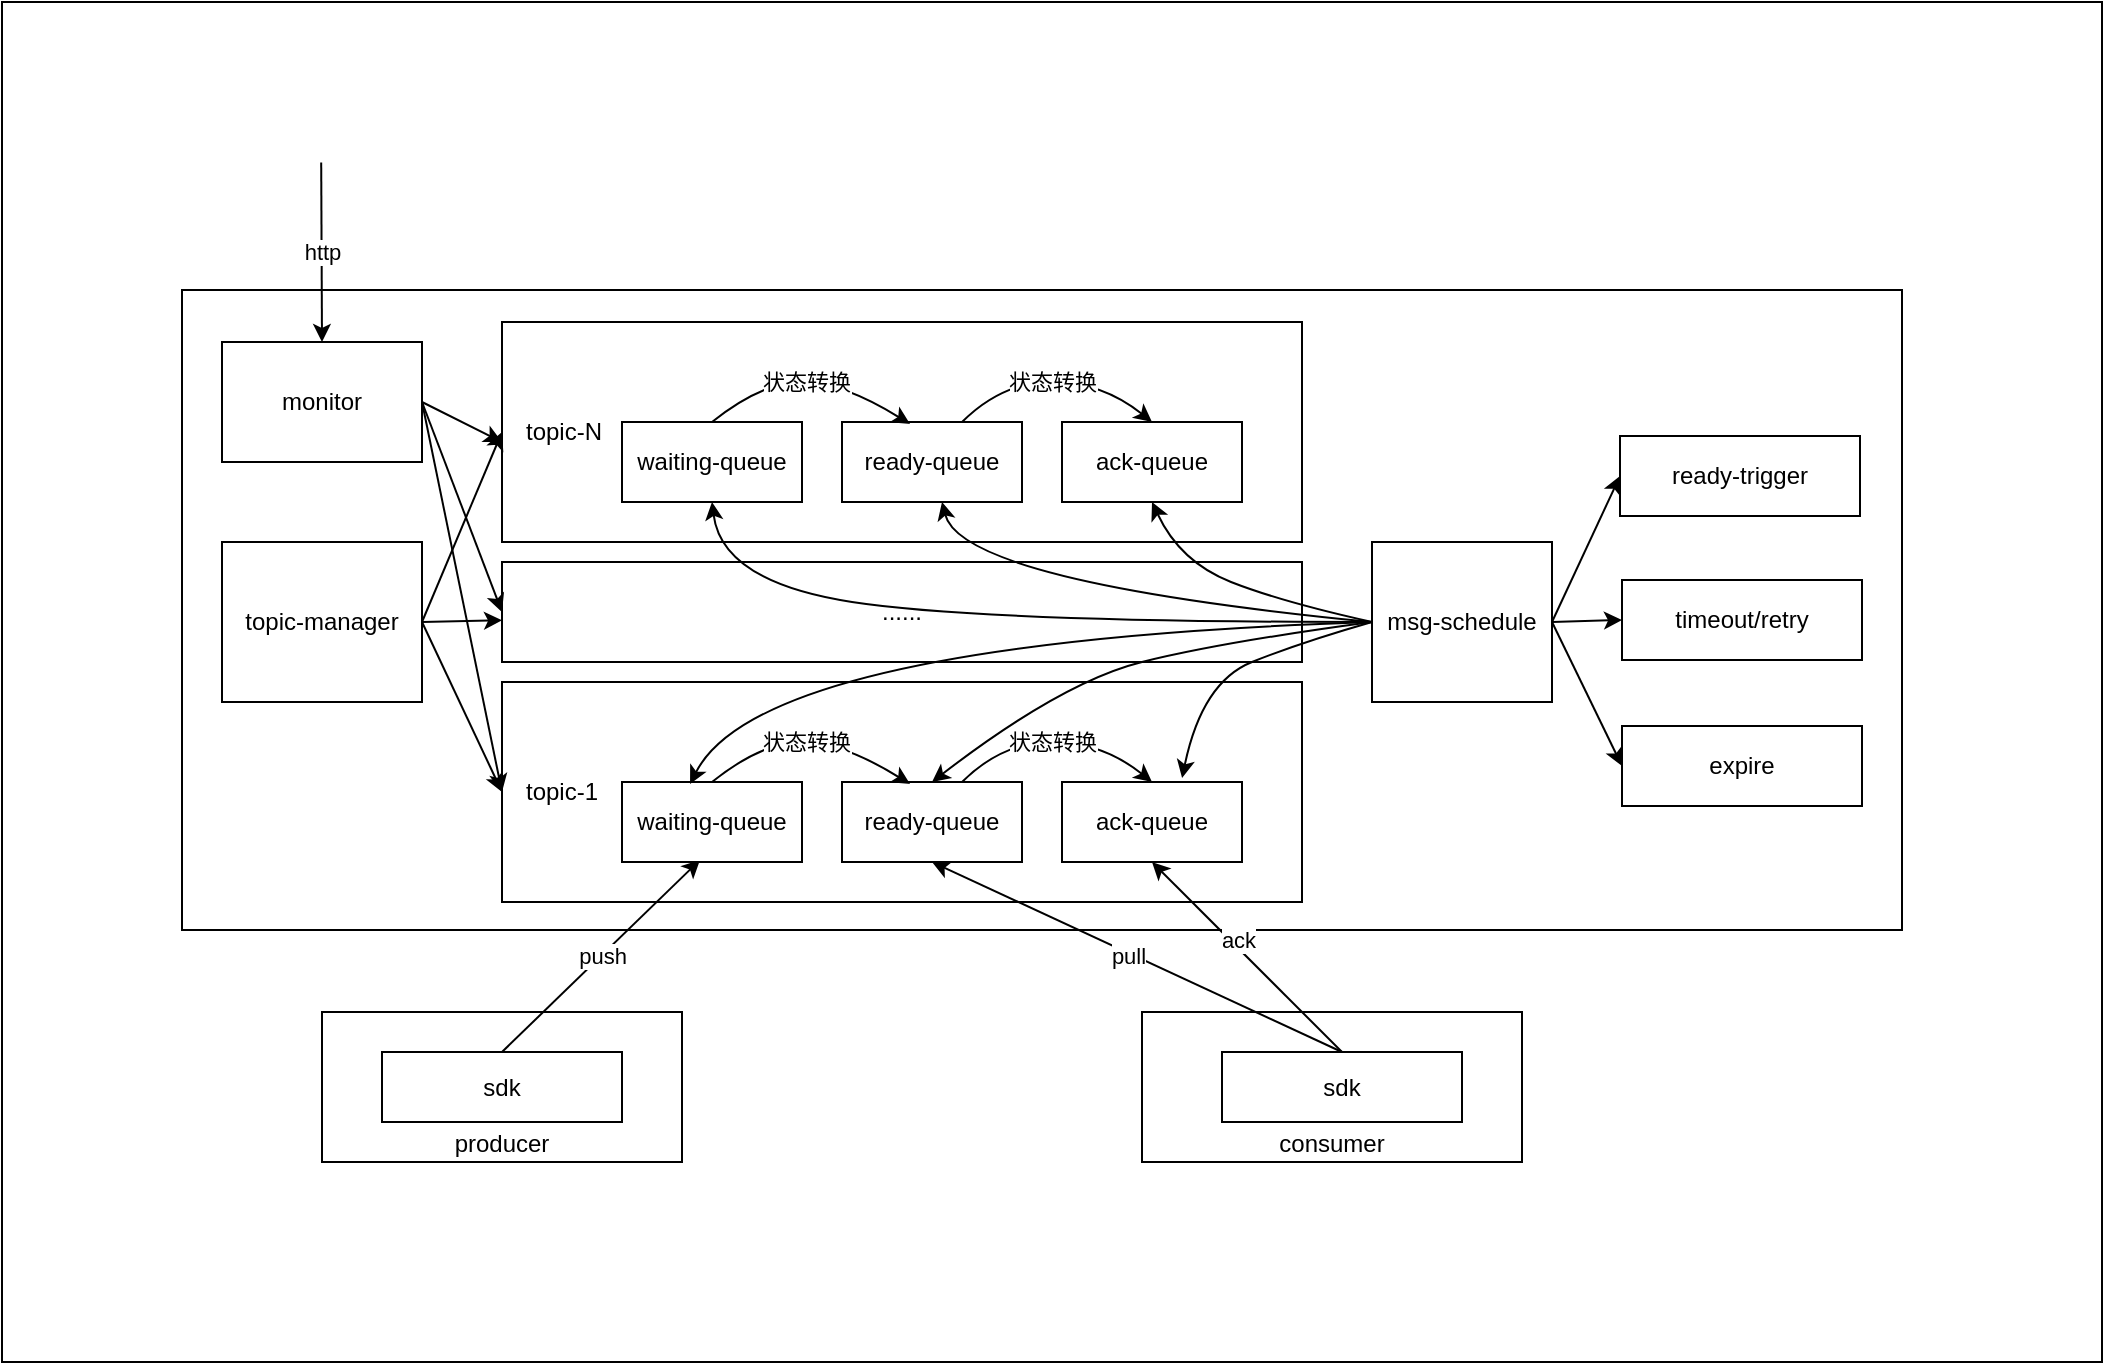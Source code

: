 <mxfile version="15.7.3" type="device"><diagram id="GZZ2QwEifg_WTpC-usyS" name="第 1 页"><mxGraphModel dx="1933" dy="2002" grid="1" gridSize="10" guides="1" tooltips="1" connect="1" arrows="1" fold="1" page="1" pageScale="1" pageWidth="827" pageHeight="1169" math="0" shadow="0"><root><mxCell id="0"/><mxCell id="1" parent="0"/><mxCell id="r0cszrFmUMPLY5wl9vLI-64" value="" style="rounded=0;whiteSpace=wrap;html=1;align=center;verticalAlign=middle;" vertex="1" parent="1"><mxGeometry x="-50" y="-220" width="1050" height="680" as="geometry"/></mxCell><mxCell id="r0cszrFmUMPLY5wl9vLI-2" value="" style="rounded=0;whiteSpace=wrap;html=1;" vertex="1" parent="1"><mxGeometry x="40" y="-76" width="860" height="320" as="geometry"/></mxCell><mxCell id="r0cszrFmUMPLY5wl9vLI-22" value="&amp;nbsp; &amp;nbsp;topic-1" style="rounded=0;whiteSpace=wrap;html=1;verticalAlign=middle;align=left;" vertex="1" parent="1"><mxGeometry x="200" y="120" width="400" height="110" as="geometry"/></mxCell><mxCell id="r0cszrFmUMPLY5wl9vLI-1" value="producer" style="rounded=0;whiteSpace=wrap;html=1;verticalAlign=bottom;" vertex="1" parent="1"><mxGeometry x="110" y="285" width="180" height="75" as="geometry"/></mxCell><mxCell id="r0cszrFmUMPLY5wl9vLI-4" value="sdk" style="rounded=0;whiteSpace=wrap;html=1;" vertex="1" parent="1"><mxGeometry x="140" y="305" width="120" height="35" as="geometry"/></mxCell><mxCell id="r0cszrFmUMPLY5wl9vLI-5" value="consumer" style="rounded=0;whiteSpace=wrap;html=1;verticalAlign=bottom;" vertex="1" parent="1"><mxGeometry x="520" y="285" width="190" height="75" as="geometry"/></mxCell><mxCell id="r0cszrFmUMPLY5wl9vLI-6" value="sdk" style="rounded=0;whiteSpace=wrap;html=1;" vertex="1" parent="1"><mxGeometry x="560" y="305" width="120" height="35" as="geometry"/></mxCell><mxCell id="r0cszrFmUMPLY5wl9vLI-7" value="push" style="endArrow=classic;html=1;rounded=0;entryX=0.433;entryY=0.975;entryDx=0;entryDy=0;entryPerimeter=0;exitX=0.5;exitY=0;exitDx=0;exitDy=0;" edge="1" parent="1" source="r0cszrFmUMPLY5wl9vLI-4" target="r0cszrFmUMPLY5wl9vLI-10"><mxGeometry width="50" height="50" relative="1" as="geometry"><mxPoint x="390" y="440" as="sourcePoint"/><mxPoint x="440" y="390" as="targetPoint"/></mxGeometry></mxCell><mxCell id="r0cszrFmUMPLY5wl9vLI-8" value="" style="endArrow=classic;html=1;rounded=0;entryX=0.5;entryY=1;entryDx=0;entryDy=0;exitX=0.5;exitY=0;exitDx=0;exitDy=0;" edge="1" parent="1" source="r0cszrFmUMPLY5wl9vLI-6" target="r0cszrFmUMPLY5wl9vLI-11"><mxGeometry width="50" height="50" relative="1" as="geometry"><mxPoint x="620" y="300" as="sourcePoint"/><mxPoint x="440" y="390" as="targetPoint"/></mxGeometry></mxCell><mxCell id="r0cszrFmUMPLY5wl9vLI-18" value="pull" style="edgeLabel;html=1;align=center;verticalAlign=middle;resizable=0;points=[];" vertex="1" connectable="0" parent="r0cszrFmUMPLY5wl9vLI-8"><mxGeometry x="0.045" y="1" relative="1" as="geometry"><mxPoint as="offset"/></mxGeometry></mxCell><mxCell id="r0cszrFmUMPLY5wl9vLI-10" value="waiting-queue" style="rounded=0;whiteSpace=wrap;html=1;verticalAlign=middle;" vertex="1" parent="1"><mxGeometry x="260" y="170" width="90" height="40" as="geometry"/></mxCell><mxCell id="r0cszrFmUMPLY5wl9vLI-11" value="ready-queue" style="rounded=0;whiteSpace=wrap;html=1;verticalAlign=middle;" vertex="1" parent="1"><mxGeometry x="370" y="170" width="90" height="40" as="geometry"/></mxCell><mxCell id="r0cszrFmUMPLY5wl9vLI-12" value="ack-queue" style="rounded=0;whiteSpace=wrap;html=1;verticalAlign=middle;" vertex="1" parent="1"><mxGeometry x="480" y="170" width="90" height="40" as="geometry"/></mxCell><mxCell id="r0cszrFmUMPLY5wl9vLI-13" value="" style="curved=1;endArrow=classic;html=1;rounded=0;exitX=0.5;exitY=0;exitDx=0;exitDy=0;entryX=0.378;entryY=0.025;entryDx=0;entryDy=0;entryPerimeter=0;" edge="1" parent="1" source="r0cszrFmUMPLY5wl9vLI-10" target="r0cszrFmUMPLY5wl9vLI-11"><mxGeometry width="50" height="50" relative="1" as="geometry"><mxPoint x="290" y="150" as="sourcePoint"/><mxPoint x="340" y="100" as="targetPoint"/><Array as="points"><mxPoint x="330" y="150"/><mxPoint x="370" y="150"/></Array></mxGeometry></mxCell><mxCell id="r0cszrFmUMPLY5wl9vLI-17" value="状态转换" style="edgeLabel;html=1;align=center;verticalAlign=middle;resizable=0;points=[];" vertex="1" connectable="0" parent="r0cszrFmUMPLY5wl9vLI-13"><mxGeometry x="-0.035" relative="1" as="geometry"><mxPoint as="offset"/></mxGeometry></mxCell><mxCell id="r0cszrFmUMPLY5wl9vLI-16" value="" style="curved=1;endArrow=classic;html=1;rounded=0;entryX=0.5;entryY=0;entryDx=0;entryDy=0;exitX=0.667;exitY=0;exitDx=0;exitDy=0;exitPerimeter=0;" edge="1" parent="1" source="r0cszrFmUMPLY5wl9vLI-11" target="r0cszrFmUMPLY5wl9vLI-12"><mxGeometry width="50" height="50" relative="1" as="geometry"><mxPoint x="390" y="440" as="sourcePoint"/><mxPoint x="440" y="390" as="targetPoint"/><Array as="points"><mxPoint x="450" y="150"/><mxPoint x="500" y="150"/></Array></mxGeometry></mxCell><mxCell id="r0cszrFmUMPLY5wl9vLI-21" value="状态转换" style="edgeLabel;html=1;align=center;verticalAlign=middle;resizable=0;points=[];" vertex="1" connectable="0" parent="r0cszrFmUMPLY5wl9vLI-16"><mxGeometry x="-0.034" relative="1" as="geometry"><mxPoint as="offset"/></mxGeometry></mxCell><mxCell id="r0cszrFmUMPLY5wl9vLI-19" value="" style="endArrow=classic;html=1;rounded=0;entryX=0.5;entryY=1;entryDx=0;entryDy=0;exitX=0.5;exitY=0;exitDx=0;exitDy=0;" edge="1" parent="1" source="r0cszrFmUMPLY5wl9vLI-6" target="r0cszrFmUMPLY5wl9vLI-12"><mxGeometry width="50" height="50" relative="1" as="geometry"><mxPoint x="390" y="440" as="sourcePoint"/><mxPoint x="440" y="390" as="targetPoint"/></mxGeometry></mxCell><mxCell id="r0cszrFmUMPLY5wl9vLI-20" value="ack" style="edgeLabel;html=1;align=center;verticalAlign=middle;resizable=0;points=[];" vertex="1" connectable="0" parent="r0cszrFmUMPLY5wl9vLI-19"><mxGeometry x="0.145" y="-3" relative="1" as="geometry"><mxPoint as="offset"/></mxGeometry></mxCell><mxCell id="r0cszrFmUMPLY5wl9vLI-23" value="......" style="rounded=0;whiteSpace=wrap;html=1;verticalAlign=middle;align=center;" vertex="1" parent="1"><mxGeometry x="200" y="60" width="400" height="50" as="geometry"/></mxCell><mxCell id="r0cszrFmUMPLY5wl9vLI-31" value="&amp;nbsp; &amp;nbsp;topic-N" style="rounded=0;whiteSpace=wrap;html=1;verticalAlign=middle;align=left;" vertex="1" parent="1"><mxGeometry x="200" y="-60" width="400" height="110" as="geometry"/></mxCell><mxCell id="r0cszrFmUMPLY5wl9vLI-32" value="waiting-queue" style="rounded=0;whiteSpace=wrap;html=1;verticalAlign=middle;" vertex="1" parent="1"><mxGeometry x="260" y="-10" width="90" height="40" as="geometry"/></mxCell><mxCell id="r0cszrFmUMPLY5wl9vLI-33" value="ready-queue" style="rounded=0;whiteSpace=wrap;html=1;verticalAlign=middle;" vertex="1" parent="1"><mxGeometry x="370" y="-10" width="90" height="40" as="geometry"/></mxCell><mxCell id="r0cszrFmUMPLY5wl9vLI-34" value="ack-queue" style="rounded=0;whiteSpace=wrap;html=1;verticalAlign=middle;" vertex="1" parent="1"><mxGeometry x="480" y="-10" width="90" height="40" as="geometry"/></mxCell><mxCell id="r0cszrFmUMPLY5wl9vLI-35" value="" style="curved=1;endArrow=classic;html=1;rounded=0;exitX=0.5;exitY=0;exitDx=0;exitDy=0;entryX=0.378;entryY=0.025;entryDx=0;entryDy=0;entryPerimeter=0;" edge="1" parent="1" source="r0cszrFmUMPLY5wl9vLI-32" target="r0cszrFmUMPLY5wl9vLI-33"><mxGeometry width="50" height="50" relative="1" as="geometry"><mxPoint x="290" y="-30" as="sourcePoint"/><mxPoint x="340" y="-80" as="targetPoint"/><Array as="points"><mxPoint x="330" y="-30"/><mxPoint x="370" y="-30"/></Array></mxGeometry></mxCell><mxCell id="r0cszrFmUMPLY5wl9vLI-36" value="状态转换" style="edgeLabel;html=1;align=center;verticalAlign=middle;resizable=0;points=[];" vertex="1" connectable="0" parent="r0cszrFmUMPLY5wl9vLI-35"><mxGeometry x="-0.035" relative="1" as="geometry"><mxPoint as="offset"/></mxGeometry></mxCell><mxCell id="r0cszrFmUMPLY5wl9vLI-37" value="" style="curved=1;endArrow=classic;html=1;rounded=0;entryX=0.5;entryY=0;entryDx=0;entryDy=0;exitX=0.667;exitY=0;exitDx=0;exitDy=0;exitPerimeter=0;" edge="1" parent="1" source="r0cszrFmUMPLY5wl9vLI-33" target="r0cszrFmUMPLY5wl9vLI-34"><mxGeometry width="50" height="50" relative="1" as="geometry"><mxPoint x="390" y="260" as="sourcePoint"/><mxPoint x="440" y="210" as="targetPoint"/><Array as="points"><mxPoint x="450" y="-30"/><mxPoint x="500" y="-30"/></Array></mxGeometry></mxCell><mxCell id="r0cszrFmUMPLY5wl9vLI-38" value="状态转换" style="edgeLabel;html=1;align=center;verticalAlign=middle;resizable=0;points=[];" vertex="1" connectable="0" parent="r0cszrFmUMPLY5wl9vLI-37"><mxGeometry x="-0.034" relative="1" as="geometry"><mxPoint as="offset"/></mxGeometry></mxCell><mxCell id="r0cszrFmUMPLY5wl9vLI-42" value="topic-manager" style="rounded=0;whiteSpace=wrap;html=1;align=center;verticalAlign=middle;" vertex="1" parent="1"><mxGeometry x="60" y="50" width="100" height="80" as="geometry"/></mxCell><mxCell id="r0cszrFmUMPLY5wl9vLI-43" value="msg-schedule" style="rounded=0;whiteSpace=wrap;html=1;align=center;verticalAlign=middle;" vertex="1" parent="1"><mxGeometry x="635" y="50" width="90" height="80" as="geometry"/></mxCell><mxCell id="r0cszrFmUMPLY5wl9vLI-44" value="" style="endArrow=classic;html=1;rounded=0;exitX=1;exitY=0.5;exitDx=0;exitDy=0;" edge="1" parent="1" source="r0cszrFmUMPLY5wl9vLI-42"><mxGeometry width="50" height="50" relative="1" as="geometry"><mxPoint x="390" y="260" as="sourcePoint"/><mxPoint x="200" y="175" as="targetPoint"/></mxGeometry></mxCell><mxCell id="r0cszrFmUMPLY5wl9vLI-46" value="" style="endArrow=classic;html=1;rounded=0;exitX=1;exitY=0.5;exitDx=0;exitDy=0;entryX=0;entryY=0.5;entryDx=0;entryDy=0;" edge="1" parent="1" source="r0cszrFmUMPLY5wl9vLI-42" target="r0cszrFmUMPLY5wl9vLI-31"><mxGeometry width="50" height="50" relative="1" as="geometry"><mxPoint x="390" y="260" as="sourcePoint"/><mxPoint x="440" y="210" as="targetPoint"/></mxGeometry></mxCell><mxCell id="r0cszrFmUMPLY5wl9vLI-47" value="" style="curved=1;endArrow=classic;html=1;rounded=0;entryX=0.5;entryY=1;entryDx=0;entryDy=0;exitX=0;exitY=0.5;exitDx=0;exitDy=0;" edge="1" parent="1" source="r0cszrFmUMPLY5wl9vLI-43" target="r0cszrFmUMPLY5wl9vLI-32"><mxGeometry width="50" height="50" relative="1" as="geometry"><mxPoint x="650" y="20" as="sourcePoint"/><mxPoint x="440" y="210" as="targetPoint"/><Array as="points"><mxPoint x="440" y="90"/><mxPoint x="310" y="70"/></Array></mxGeometry></mxCell><mxCell id="r0cszrFmUMPLY5wl9vLI-48" value="" style="curved=1;endArrow=classic;html=1;rounded=0;exitX=0;exitY=0.5;exitDx=0;exitDy=0;" edge="1" parent="1" source="r0cszrFmUMPLY5wl9vLI-43" target="r0cszrFmUMPLY5wl9vLI-33"><mxGeometry width="50" height="50" relative="1" as="geometry"><mxPoint x="650" y="30" as="sourcePoint"/><mxPoint x="440" y="210" as="targetPoint"/><Array as="points"><mxPoint x="430" y="70"/></Array></mxGeometry></mxCell><mxCell id="r0cszrFmUMPLY5wl9vLI-49" value="" style="curved=1;endArrow=classic;html=1;rounded=0;exitX=0;exitY=0.5;exitDx=0;exitDy=0;entryX=0.5;entryY=1;entryDx=0;entryDy=0;" edge="1" parent="1" source="r0cszrFmUMPLY5wl9vLI-43" target="r0cszrFmUMPLY5wl9vLI-34"><mxGeometry width="50" height="50" relative="1" as="geometry"><mxPoint x="390" y="260" as="sourcePoint"/><mxPoint x="440" y="210" as="targetPoint"/><Array as="points"><mxPoint x="590" y="80"/><mxPoint x="539" y="60"/></Array></mxGeometry></mxCell><mxCell id="r0cszrFmUMPLY5wl9vLI-50" value="" style="curved=1;endArrow=classic;html=1;rounded=0;exitX=0;exitY=0.5;exitDx=0;exitDy=0;entryX=0.378;entryY=0.025;entryDx=0;entryDy=0;entryPerimeter=0;" edge="1" parent="1" source="r0cszrFmUMPLY5wl9vLI-43" target="r0cszrFmUMPLY5wl9vLI-10"><mxGeometry width="50" height="50" relative="1" as="geometry"><mxPoint x="390" y="260" as="sourcePoint"/><mxPoint x="440" y="210" as="targetPoint"/><Array as="points"><mxPoint x="330" y="100"/></Array></mxGeometry></mxCell><mxCell id="r0cszrFmUMPLY5wl9vLI-51" value="" style="curved=1;endArrow=classic;html=1;rounded=0;exitX=0;exitY=0.5;exitDx=0;exitDy=0;entryX=0.5;entryY=0;entryDx=0;entryDy=0;" edge="1" parent="1" source="r0cszrFmUMPLY5wl9vLI-43" target="r0cszrFmUMPLY5wl9vLI-11"><mxGeometry width="50" height="50" relative="1" as="geometry"><mxPoint x="390" y="260" as="sourcePoint"/><mxPoint x="440" y="210" as="targetPoint"/><Array as="points"><mxPoint x="560" y="100"/><mxPoint x="480" y="120"/></Array></mxGeometry></mxCell><mxCell id="r0cszrFmUMPLY5wl9vLI-52" value="" style="curved=1;endArrow=classic;html=1;rounded=0;entryX=0.667;entryY=-0.05;entryDx=0;entryDy=0;entryPerimeter=0;exitX=0;exitY=0.5;exitDx=0;exitDy=0;" edge="1" parent="1" source="r0cszrFmUMPLY5wl9vLI-43" target="r0cszrFmUMPLY5wl9vLI-12"><mxGeometry width="50" height="50" relative="1" as="geometry"><mxPoint x="390" y="260" as="sourcePoint"/><mxPoint x="440" y="210" as="targetPoint"/><Array as="points"><mxPoint x="600" y="100"/><mxPoint x="550" y="120"/></Array></mxGeometry></mxCell><mxCell id="r0cszrFmUMPLY5wl9vLI-53" value="" style="endArrow=classic;html=1;rounded=0;exitX=1;exitY=0.5;exitDx=0;exitDy=0;" edge="1" parent="1" source="r0cszrFmUMPLY5wl9vLI-42" target="r0cszrFmUMPLY5wl9vLI-23"><mxGeometry width="50" height="50" relative="1" as="geometry"><mxPoint x="390" y="260" as="sourcePoint"/><mxPoint x="440" y="210" as="targetPoint"/></mxGeometry></mxCell><mxCell id="r0cszrFmUMPLY5wl9vLI-58" value="ready-trigger" style="rounded=0;whiteSpace=wrap;html=1;align=center;verticalAlign=middle;" vertex="1" parent="1"><mxGeometry x="759" y="-3" width="120" height="40" as="geometry"/></mxCell><mxCell id="r0cszrFmUMPLY5wl9vLI-59" value="timeout/retry" style="rounded=0;whiteSpace=wrap;html=1;align=center;verticalAlign=middle;" vertex="1" parent="1"><mxGeometry x="760" y="69" width="120" height="40" as="geometry"/></mxCell><mxCell id="r0cszrFmUMPLY5wl9vLI-60" value="expire" style="rounded=0;whiteSpace=wrap;html=1;align=center;verticalAlign=middle;" vertex="1" parent="1"><mxGeometry x="760" y="142" width="120" height="40" as="geometry"/></mxCell><mxCell id="r0cszrFmUMPLY5wl9vLI-61" value="" style="endArrow=classic;html=1;rounded=0;exitX=1;exitY=0.5;exitDx=0;exitDy=0;entryX=0;entryY=0.5;entryDx=0;entryDy=0;" edge="1" parent="1" source="r0cszrFmUMPLY5wl9vLI-43" target="r0cszrFmUMPLY5wl9vLI-58"><mxGeometry width="50" height="50" relative="1" as="geometry"><mxPoint x="390" y="260" as="sourcePoint"/><mxPoint x="440" y="210" as="targetPoint"/></mxGeometry></mxCell><mxCell id="r0cszrFmUMPLY5wl9vLI-62" value="" style="endArrow=classic;html=1;rounded=0;entryX=0;entryY=0.5;entryDx=0;entryDy=0;exitX=1;exitY=0.5;exitDx=0;exitDy=0;" edge="1" parent="1" source="r0cszrFmUMPLY5wl9vLI-43" target="r0cszrFmUMPLY5wl9vLI-59"><mxGeometry width="50" height="50" relative="1" as="geometry"><mxPoint x="390" y="260" as="sourcePoint"/><mxPoint x="440" y="210" as="targetPoint"/></mxGeometry></mxCell><mxCell id="r0cszrFmUMPLY5wl9vLI-63" value="" style="endArrow=classic;html=1;rounded=0;exitX=1;exitY=0.5;exitDx=0;exitDy=0;entryX=0;entryY=0.5;entryDx=0;entryDy=0;" edge="1" parent="1" source="r0cszrFmUMPLY5wl9vLI-43" target="r0cszrFmUMPLY5wl9vLI-60"><mxGeometry width="50" height="50" relative="1" as="geometry"><mxPoint x="390" y="260" as="sourcePoint"/><mxPoint x="440" y="210" as="targetPoint"/></mxGeometry></mxCell><mxCell id="r0cszrFmUMPLY5wl9vLI-65" value="monitor" style="rounded=0;whiteSpace=wrap;html=1;align=center;verticalAlign=middle;" vertex="1" parent="1"><mxGeometry x="60" y="-50" width="100" height="60" as="geometry"/></mxCell><mxCell id="r0cszrFmUMPLY5wl9vLI-67" value="http" style="endArrow=classic;html=1;rounded=0;entryX=0.5;entryY=0;entryDx=0;entryDy=0;exitX=0.152;exitY=0.118;exitDx=0;exitDy=0;exitPerimeter=0;" edge="1" parent="1" source="r0cszrFmUMPLY5wl9vLI-64" target="r0cszrFmUMPLY5wl9vLI-65"><mxGeometry width="50" height="50" relative="1" as="geometry"><mxPoint x="450" y="-120" as="sourcePoint"/><mxPoint x="500" y="-170" as="targetPoint"/></mxGeometry></mxCell><mxCell id="r0cszrFmUMPLY5wl9vLI-68" value="" style="endArrow=classic;html=1;rounded=0;entryX=0;entryY=0.5;entryDx=0;entryDy=0;exitX=1;exitY=0.5;exitDx=0;exitDy=0;" edge="1" parent="1" source="r0cszrFmUMPLY5wl9vLI-65" target="r0cszrFmUMPLY5wl9vLI-23"><mxGeometry width="50" height="50" relative="1" as="geometry"><mxPoint x="450" y="240" as="sourcePoint"/><mxPoint x="500" y="190" as="targetPoint"/></mxGeometry></mxCell><mxCell id="r0cszrFmUMPLY5wl9vLI-69" value="" style="endArrow=classic;html=1;rounded=0;exitX=1;exitY=0.5;exitDx=0;exitDy=0;entryX=0;entryY=0.5;entryDx=0;entryDy=0;" edge="1" parent="1" source="r0cszrFmUMPLY5wl9vLI-65" target="r0cszrFmUMPLY5wl9vLI-22"><mxGeometry width="50" height="50" relative="1" as="geometry"><mxPoint x="450" y="240" as="sourcePoint"/><mxPoint x="500" y="190" as="targetPoint"/></mxGeometry></mxCell><mxCell id="r0cszrFmUMPLY5wl9vLI-70" value="" style="endArrow=classic;html=1;rounded=0;exitX=1;exitY=0.5;exitDx=0;exitDy=0;" edge="1" parent="1" source="r0cszrFmUMPLY5wl9vLI-65"><mxGeometry width="50" height="50" relative="1" as="geometry"><mxPoint x="450" y="240" as="sourcePoint"/><mxPoint x="200" as="targetPoint"/></mxGeometry></mxCell></root></mxGraphModel></diagram></mxfile>